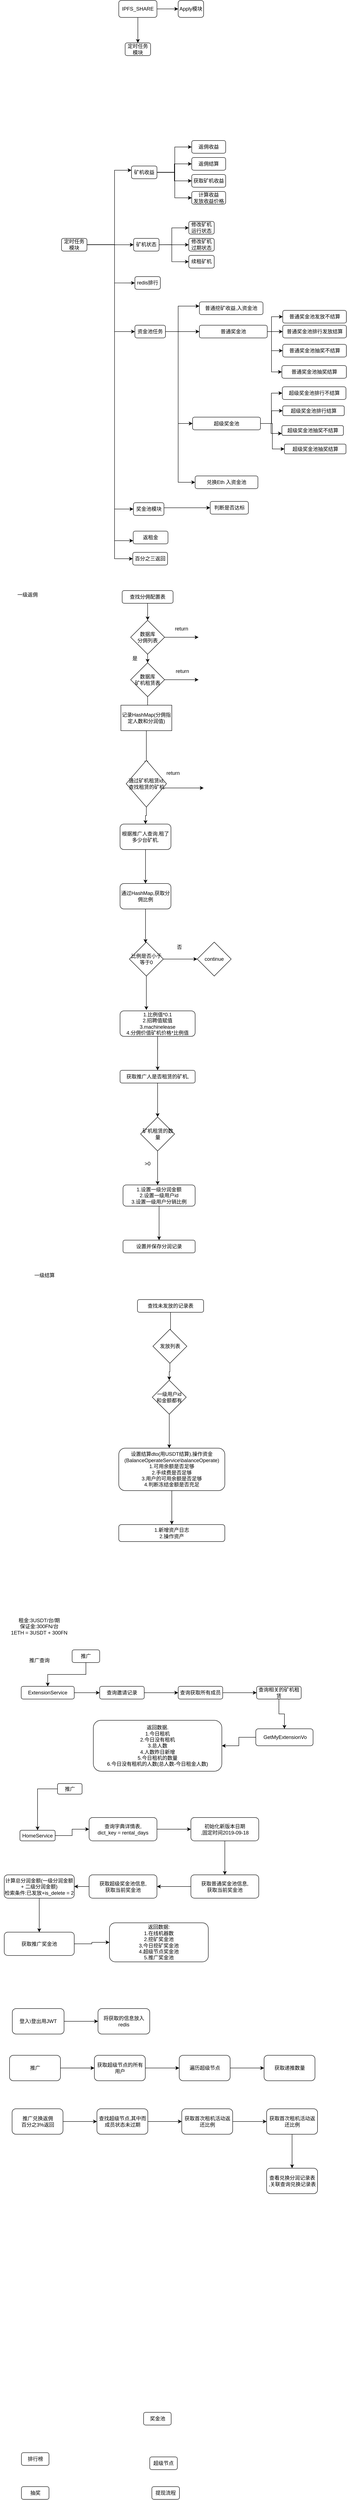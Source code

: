 <mxfile version="11.3.1" type="github" pages="2"><diagram id="Ia7PRUY_UN4xhvElWuZn" name="Page-1"><mxGraphModel dx="1408" dy="748" grid="1" gridSize="10" guides="1" tooltips="1" connect="1" arrows="1" fold="1" page="1" pageScale="1" pageWidth="827" pageHeight="1169" math="0" shadow="0"><root><mxCell id="0"/><mxCell id="1" parent="0"/><mxCell id="EriG2fqCwBnJvEOyAxFP-3" value="" style="edgeStyle=orthogonalEdgeStyle;rounded=0;orthogonalLoop=1;jettySize=auto;html=1;" parent="1" source="EriG2fqCwBnJvEOyAxFP-1" target="EriG2fqCwBnJvEOyAxFP-2" edge="1"><mxGeometry relative="1" as="geometry"/></mxCell><mxCell id="EriG2fqCwBnJvEOyAxFP-5" value="" style="edgeStyle=orthogonalEdgeStyle;rounded=0;orthogonalLoop=1;jettySize=auto;html=1;" parent="1" source="EriG2fqCwBnJvEOyAxFP-1" target="EriG2fqCwBnJvEOyAxFP-4" edge="1"><mxGeometry relative="1" as="geometry"/></mxCell><mxCell id="EriG2fqCwBnJvEOyAxFP-1" value="IPFS_SHARE" style="rounded=1;whiteSpace=wrap;html=1;" parent="1" vertex="1"><mxGeometry x="290" y="120" width="90" height="40" as="geometry"/></mxCell><mxCell id="EriG2fqCwBnJvEOyAxFP-2" value="Apply模块" style="rounded=1;whiteSpace=wrap;html=1;" parent="1" vertex="1"><mxGeometry x="430" y="120" width="60" height="40" as="geometry"/></mxCell><mxCell id="EriG2fqCwBnJvEOyAxFP-4" value="定时任务模块" style="rounded=1;whiteSpace=wrap;html=1;" parent="1" vertex="1"><mxGeometry x="305" y="220" width="60" height="30" as="geometry"/></mxCell><mxCell id="EriG2fqCwBnJvEOyAxFP-32" value="" style="edgeStyle=orthogonalEdgeStyle;rounded=0;orthogonalLoop=1;jettySize=auto;html=1;" parent="1" source="EriG2fqCwBnJvEOyAxFP-35" target="EriG2fqCwBnJvEOyAxFP-44" edge="1"><mxGeometry relative="1" as="geometry"><Array as="points"><mxPoint x="280" y="695"/><mxPoint x="280" y="520"/></Array></mxGeometry></mxCell><mxCell id="EriG2fqCwBnJvEOyAxFP-33" value="" style="edgeStyle=orthogonalEdgeStyle;rounded=0;orthogonalLoop=1;jettySize=auto;html=1;" parent="1" source="EriG2fqCwBnJvEOyAxFP-35" target="EriG2fqCwBnJvEOyAxFP-38" edge="1"><mxGeometry relative="1" as="geometry"/></mxCell><mxCell id="EriG2fqCwBnJvEOyAxFP-34" value="" style="edgeStyle=orthogonalEdgeStyle;rounded=0;orthogonalLoop=1;jettySize=auto;html=1;entryX=0;entryY=0.5;entryDx=0;entryDy=0;" parent="1" source="EriG2fqCwBnJvEOyAxFP-35" target="EriG2fqCwBnJvEOyAxFP-48" edge="1"><mxGeometry relative="1" as="geometry"><mxPoint x="235.034" y="790.448" as="targetPoint"/><Array as="points"><mxPoint x="280" y="696"/><mxPoint x="280" y="785"/></Array></mxGeometry></mxCell><mxCell id="EriG2fqCwBnJvEOyAxFP-57" value="" style="edgeStyle=orthogonalEdgeStyle;rounded=0;orthogonalLoop=1;jettySize=auto;html=1;" parent="1" source="EriG2fqCwBnJvEOyAxFP-35" target="EriG2fqCwBnJvEOyAxFP-56" edge="1"><mxGeometry relative="1" as="geometry"><Array as="points"><mxPoint x="280" y="696"/><mxPoint x="280" y="900"/></Array></mxGeometry></mxCell><mxCell id="EriG2fqCwBnJvEOyAxFP-81" value="" style="edgeStyle=orthogonalEdgeStyle;rounded=0;orthogonalLoop=1;jettySize=auto;html=1;" parent="1" source="EriG2fqCwBnJvEOyAxFP-35" target="EriG2fqCwBnJvEOyAxFP-80" edge="1"><mxGeometry relative="1" as="geometry"><Array as="points"><mxPoint x="280" y="695"/><mxPoint x="280" y="1318"/></Array></mxGeometry></mxCell><mxCell id="EriG2fqCwBnJvEOyAxFP-133" value="" style="edgeStyle=orthogonalEdgeStyle;rounded=0;orthogonalLoop=1;jettySize=auto;html=1;entryX=0;entryY=0.75;entryDx=0;entryDy=0;" parent="1" source="EriG2fqCwBnJvEOyAxFP-35" target="EriG2fqCwBnJvEOyAxFP-130" edge="1"><mxGeometry relative="1" as="geometry"><mxPoint x="185" y="790.448" as="targetPoint"/><Array as="points"><mxPoint x="280" y="695"/><mxPoint x="280" y="1392"/></Array></mxGeometry></mxCell><mxCell id="EriG2fqCwBnJvEOyAxFP-135" value="" style="edgeStyle=orthogonalEdgeStyle;rounded=0;orthogonalLoop=1;jettySize=auto;html=1;entryX=0;entryY=0.5;entryDx=0;entryDy=0;" parent="1" source="EriG2fqCwBnJvEOyAxFP-35" target="EriG2fqCwBnJvEOyAxFP-131" edge="1"><mxGeometry relative="1" as="geometry"><mxPoint x="185" y="790.448" as="targetPoint"/><Array as="points"><mxPoint x="280" y="695"/><mxPoint x="280" y="1435"/></Array></mxGeometry></mxCell><mxCell id="EriG2fqCwBnJvEOyAxFP-35" value="定时任务模块" style="rounded=1;whiteSpace=wrap;html=1;" parent="1" vertex="1"><mxGeometry x="155" y="680.448" width="60" height="30" as="geometry"/></mxCell><mxCell id="EriG2fqCwBnJvEOyAxFP-83" value="" style="edgeStyle=orthogonalEdgeStyle;rounded=0;orthogonalLoop=1;jettySize=auto;html=1;" parent="1" source="EriG2fqCwBnJvEOyAxFP-80" target="EriG2fqCwBnJvEOyAxFP-82" edge="1"><mxGeometry relative="1" as="geometry"><Array as="points"><mxPoint x="466.5" y="1315"/><mxPoint x="466.5" y="1315"/></Array></mxGeometry></mxCell><mxCell id="EriG2fqCwBnJvEOyAxFP-80" value="奖金池模块" style="rounded=1;whiteSpace=wrap;html=1;" parent="1" vertex="1"><mxGeometry x="324.5" y="1303" width="72" height="30" as="geometry"/></mxCell><mxCell id="EriG2fqCwBnJvEOyAxFP-82" value="判断是否达标" style="rounded=1;whiteSpace=wrap;html=1;" parent="1" vertex="1"><mxGeometry x="505.5" y="1300" width="90" height="30" as="geometry"/></mxCell><mxCell id="EriG2fqCwBnJvEOyAxFP-61" value="" style="edgeStyle=orthogonalEdgeStyle;rounded=0;orthogonalLoop=1;jettySize=auto;html=1;" parent="1" source="EriG2fqCwBnJvEOyAxFP-56" target="EriG2fqCwBnJvEOyAxFP-60" edge="1"><mxGeometry relative="1" as="geometry"><Array as="points"><mxPoint x="430" y="900"/><mxPoint x="430" y="840"/></Array></mxGeometry></mxCell><mxCell id="EriG2fqCwBnJvEOyAxFP-75" value="" style="edgeStyle=orthogonalEdgeStyle;rounded=0;orthogonalLoop=1;jettySize=auto;html=1;" parent="1" source="EriG2fqCwBnJvEOyAxFP-92" target="EriG2fqCwBnJvEOyAxFP-74" edge="1"><mxGeometry relative="1" as="geometry"><Array as="points"><mxPoint x="650" y="900"/><mxPoint x="650" y="995"/></Array></mxGeometry></mxCell><mxCell id="EriG2fqCwBnJvEOyAxFP-77" value="" style="edgeStyle=orthogonalEdgeStyle;rounded=0;orthogonalLoop=1;jettySize=auto;html=1;" parent="1" source="EriG2fqCwBnJvEOyAxFP-56" target="EriG2fqCwBnJvEOyAxFP-76" edge="1"><mxGeometry relative="1" as="geometry"><Array as="points"><mxPoint x="430" y="900"/><mxPoint x="430" y="1255"/></Array></mxGeometry></mxCell><mxCell id="EriG2fqCwBnJvEOyAxFP-93" value="" style="edgeStyle=orthogonalEdgeStyle;rounded=0;orthogonalLoop=1;jettySize=auto;html=1;" parent="1" source="EriG2fqCwBnJvEOyAxFP-56" target="EriG2fqCwBnJvEOyAxFP-92" edge="1"><mxGeometry relative="1" as="geometry"/></mxCell><mxCell id="EriG2fqCwBnJvEOyAxFP-101" value="" style="edgeStyle=orthogonalEdgeStyle;rounded=0;orthogonalLoop=1;jettySize=auto;html=1;entryX=0;entryY=0.5;entryDx=0;entryDy=0;" parent="1" source="EriG2fqCwBnJvEOyAxFP-56" target="EriG2fqCwBnJvEOyAxFP-98" edge="1"><mxGeometry relative="1" as="geometry"><mxPoint x="364" y="995" as="targetPoint"/><Array as="points"><mxPoint x="430" y="900"/><mxPoint x="430" y="1116"/></Array></mxGeometry></mxCell><mxCell id="EriG2fqCwBnJvEOyAxFP-56" value="资金池任务" style="rounded=1;whiteSpace=wrap;html=1;" parent="1" vertex="1"><mxGeometry x="328" y="885" width="72" height="30" as="geometry"/></mxCell><mxCell id="EriG2fqCwBnJvEOyAxFP-94" value="" style="edgeStyle=orthogonalEdgeStyle;rounded=0;orthogonalLoop=1;jettySize=auto;html=1;" parent="1" source="EriG2fqCwBnJvEOyAxFP-92" target="EriG2fqCwBnJvEOyAxFP-62" edge="1"><mxGeometry relative="1" as="geometry"><Array as="points"><mxPoint x="650" y="900"/><mxPoint x="650" y="865"/></Array></mxGeometry></mxCell><mxCell id="EriG2fqCwBnJvEOyAxFP-99" value="&lt;br&gt;&lt;br&gt;&lt;br&gt;&lt;br&gt;" style="edgeStyle=orthogonalEdgeStyle;rounded=0;orthogonalLoop=1;jettySize=auto;html=1;entryX=0;entryY=0.5;entryDx=0;entryDy=0;" parent="1" source="EriG2fqCwBnJvEOyAxFP-92" target="EriG2fqCwBnJvEOyAxFP-70" edge="1"><mxGeometry relative="1" as="geometry"><Array as="points"><mxPoint x="650" y="900"/><mxPoint x="650" y="945"/></Array></mxGeometry></mxCell><mxCell id="EriG2fqCwBnJvEOyAxFP-92" value="普通奖金池" style="rounded=1;whiteSpace=wrap;html=1;" parent="1" vertex="1"><mxGeometry x="480" y="885" width="160" height="30" as="geometry"/></mxCell><mxCell id="EriG2fqCwBnJvEOyAxFP-123" value="" style="edgeStyle=orthogonalEdgeStyle;rounded=0;orthogonalLoop=1;jettySize=auto;html=1;" parent="1" source="EriG2fqCwBnJvEOyAxFP-98" target="EriG2fqCwBnJvEOyAxFP-108" edge="1"><mxGeometry relative="1" as="geometry"><Array as="points"><mxPoint x="649" y="1116"/><mxPoint x="649" y="1140"/></Array></mxGeometry></mxCell><mxCell id="EriG2fqCwBnJvEOyAxFP-125" value="" style="edgeStyle=orthogonalEdgeStyle;rounded=0;orthogonalLoop=1;jettySize=auto;html=1;entryX=0;entryY=0.5;entryDx=0;entryDy=0;" parent="1" source="EriG2fqCwBnJvEOyAxFP-98" target="EriG2fqCwBnJvEOyAxFP-86" edge="1"><mxGeometry relative="1" as="geometry"><mxPoint x="544" y="1021.5" as="targetPoint"/></mxGeometry></mxCell><mxCell id="EriG2fqCwBnJvEOyAxFP-127" value="" style="edgeStyle=orthogonalEdgeStyle;rounded=0;orthogonalLoop=1;jettySize=auto;html=1;entryX=0;entryY=0.5;entryDx=0;entryDy=0;" parent="1" source="EriG2fqCwBnJvEOyAxFP-98" target="EriG2fqCwBnJvEOyAxFP-89" edge="1"><mxGeometry relative="1" as="geometry"><mxPoint x="544" y="1021.5" as="targetPoint"/></mxGeometry></mxCell><mxCell id="EriG2fqCwBnJvEOyAxFP-129" value="" style="edgeStyle=orthogonalEdgeStyle;rounded=0;orthogonalLoop=1;jettySize=auto;html=1;entryX=0;entryY=0.5;entryDx=0;entryDy=0;" parent="1" source="EriG2fqCwBnJvEOyAxFP-98" target="EriG2fqCwBnJvEOyAxFP-109" edge="1"><mxGeometry relative="1" as="geometry"><mxPoint x="544" y="1021.5" as="targetPoint"/><Array as="points"><mxPoint x="652" y="1116"/><mxPoint x="652" y="1176"/></Array></mxGeometry></mxCell><mxCell id="EriG2fqCwBnJvEOyAxFP-98" value="超级奖金池" style="rounded=1;whiteSpace=wrap;html=1;" parent="1" vertex="1"><mxGeometry x="464" y="1101.5" width="160" height="30" as="geometry"/></mxCell><mxCell id="EriG2fqCwBnJvEOyAxFP-89" value="超级奖金池排行结算" style="rounded=1;whiteSpace=wrap;html=1;" parent="1" vertex="1"><mxGeometry x="676.5" y="1075" width="145" height="23" as="geometry"/></mxCell><mxCell id="EriG2fqCwBnJvEOyAxFP-86" value="超级奖金池排行不结算" style="rounded=1;whiteSpace=wrap;html=1;" parent="1" vertex="1"><mxGeometry x="675.5" y="1030" width="150" height="30" as="geometry"/></mxCell><mxCell id="EriG2fqCwBnJvEOyAxFP-76" value="兑换Eth 入资金池" style="rounded=1;whiteSpace=wrap;html=1;" parent="1" vertex="1"><mxGeometry x="470" y="1240" width="148" height="30" as="geometry"/></mxCell><mxCell id="EriG2fqCwBnJvEOyAxFP-74" value="普通奖金池抽奖结算" style="rounded=1;whiteSpace=wrap;html=1;" parent="1" vertex="1"><mxGeometry x="674.5" y="980" width="152" height="30" as="geometry"/></mxCell><mxCell id="EriG2fqCwBnJvEOyAxFP-70" value="普通奖金池抽奖不结算" style="rounded=1;whiteSpace=wrap;html=1;" parent="1" vertex="1"><mxGeometry x="676.5" y="930" width="150" height="30" as="geometry"/></mxCell><mxCell id="EriG2fqCwBnJvEOyAxFP-66" value="普通奖金池排行发放结算" style="rounded=1;whiteSpace=wrap;html=1;" parent="1" vertex="1"><mxGeometry x="676.5" y="885" width="150" height="30" as="geometry"/></mxCell><mxCell id="EriG2fqCwBnJvEOyAxFP-62" value="普通奖金池发放不结算" style="rounded=1;whiteSpace=wrap;html=1;" parent="1" vertex="1"><mxGeometry x="676.5" y="850" width="150" height="30" as="geometry"/></mxCell><mxCell id="EriG2fqCwBnJvEOyAxFP-60" value="普通挖矿收益,入资金池" style="rounded=1;whiteSpace=wrap;html=1;" parent="1" vertex="1"><mxGeometry x="480" y="830" width="150" height="30" as="geometry"/></mxCell><mxCell id="EriG2fqCwBnJvEOyAxFP-36" value="" style="edgeStyle=orthogonalEdgeStyle;rounded=0;orthogonalLoop=1;jettySize=auto;html=1;" parent="1" source="EriG2fqCwBnJvEOyAxFP-38" target="EriG2fqCwBnJvEOyAxFP-41" edge="1"><mxGeometry relative="1" as="geometry"><Array as="points"><mxPoint x="415" y="695.69"/><mxPoint x="415" y="655.69"/></Array></mxGeometry></mxCell><mxCell id="EriG2fqCwBnJvEOyAxFP-37" value="" style="edgeStyle=orthogonalEdgeStyle;rounded=0;orthogonalLoop=1;jettySize=auto;html=1;" parent="1" source="EriG2fqCwBnJvEOyAxFP-38" target="EriG2fqCwBnJvEOyAxFP-40" edge="1"><mxGeometry relative="1" as="geometry"/></mxCell><mxCell id="EriG2fqCwBnJvEOyAxFP-38" value="矿机状态" style="rounded=1;whiteSpace=wrap;html=1;" parent="1" vertex="1"><mxGeometry x="325" y="680.448" width="60" height="30" as="geometry"/></mxCell><mxCell id="EriG2fqCwBnJvEOyAxFP-39" value="续租矿机" style="rounded=1;whiteSpace=wrap;html=1;" parent="1" vertex="1"><mxGeometry x="455" y="720.448" width="60" height="30" as="geometry"/></mxCell><mxCell id="EriG2fqCwBnJvEOyAxFP-40" value="修改矿机过期状态" style="rounded=1;whiteSpace=wrap;html=1;" parent="1" vertex="1"><mxGeometry x="455" y="680.448" width="60" height="30" as="geometry"/></mxCell><mxCell id="EriG2fqCwBnJvEOyAxFP-41" value="修改矿机运行状态" style="rounded=1;whiteSpace=wrap;html=1;" parent="1" vertex="1"><mxGeometry x="455" y="640.448" width="60" height="30" as="geometry"/></mxCell><mxCell id="EriG2fqCwBnJvEOyAxFP-42" value="" style="edgeStyle=orthogonalEdgeStyle;rounded=0;orthogonalLoop=1;jettySize=auto;html=1;" parent="1" edge="1"><mxGeometry relative="1" as="geometry"><mxPoint x="380" y="525.19" as="sourcePoint"/><mxPoint x="462" y="465.19" as="targetPoint"/><Array as="points"><mxPoint x="422" y="525.5"/><mxPoint x="422" y="465.5"/></Array></mxGeometry></mxCell><mxCell id="EriG2fqCwBnJvEOyAxFP-43" value="" style="edgeStyle=orthogonalEdgeStyle;rounded=0;orthogonalLoop=1;jettySize=auto;html=1;" parent="1" source="EriG2fqCwBnJvEOyAxFP-44" target="EriG2fqCwBnJvEOyAxFP-45" edge="1"><mxGeometry relative="1" as="geometry"><Array as="points"><mxPoint x="421" y="525"/><mxPoint x="421" y="505"/></Array></mxGeometry></mxCell><mxCell id="EriG2fqCwBnJvEOyAxFP-51" value="" style="edgeStyle=orthogonalEdgeStyle;rounded=0;orthogonalLoop=1;jettySize=auto;html=1;" parent="1" source="EriG2fqCwBnJvEOyAxFP-44" target="EriG2fqCwBnJvEOyAxFP-50" edge="1"><mxGeometry relative="1" as="geometry"/></mxCell><mxCell id="EriG2fqCwBnJvEOyAxFP-54" value="" style="edgeStyle=orthogonalEdgeStyle;rounded=0;orthogonalLoop=1;jettySize=auto;html=1;" parent="1" source="EriG2fqCwBnJvEOyAxFP-44" target="EriG2fqCwBnJvEOyAxFP-53" edge="1"><mxGeometry relative="1" as="geometry"><Array as="points"><mxPoint x="422" y="525"/><mxPoint x="422" y="585"/></Array></mxGeometry></mxCell><mxCell id="EriG2fqCwBnJvEOyAxFP-44" value="矿机收益" style="rounded=1;whiteSpace=wrap;html=1;" parent="1" vertex="1"><mxGeometry x="320" y="509.948" width="60" height="30" as="geometry"/></mxCell><mxCell id="EriG2fqCwBnJvEOyAxFP-53" value="计算收益&lt;br&gt;发放收益价格" style="rounded=1;whiteSpace=wrap;html=1;" parent="1" vertex="1"><mxGeometry x="462" y="570" width="80" height="30" as="geometry"/></mxCell><mxCell id="EriG2fqCwBnJvEOyAxFP-50" value="获取矿机收益" style="rounded=1;whiteSpace=wrap;html=1;" parent="1" vertex="1"><mxGeometry x="462" y="530" width="80" height="30" as="geometry"/></mxCell><mxCell id="EriG2fqCwBnJvEOyAxFP-45" value="返佣结算" style="rounded=1;whiteSpace=wrap;html=1;" parent="1" vertex="1"><mxGeometry x="462" y="490" width="80" height="30" as="geometry"/></mxCell><mxCell id="EriG2fqCwBnJvEOyAxFP-46" value="返佣收益" style="rounded=1;whiteSpace=wrap;html=1;" parent="1" vertex="1"><mxGeometry x="462" y="450" width="80" height="30" as="geometry"/></mxCell><mxCell id="EriG2fqCwBnJvEOyAxFP-47" value="" style="edgeStyle=orthogonalEdgeStyle;rounded=0;orthogonalLoop=1;jettySize=auto;html=1;exitX=1;exitY=0.5;exitDx=0;exitDy=0;entryX=0;entryY=0.5;entryDx=0;entryDy=0;" parent="1" source="EriG2fqCwBnJvEOyAxFP-38" target="EriG2fqCwBnJvEOyAxFP-39" edge="1"><mxGeometry relative="1" as="geometry"><mxPoint x="395" y="705.379" as="sourcePoint"/><mxPoint x="415" y="760.69" as="targetPoint"/><Array as="points"><mxPoint x="415" y="695.69"/><mxPoint x="415" y="735.69"/></Array></mxGeometry></mxCell><mxCell id="EriG2fqCwBnJvEOyAxFP-48" value="redis排行" style="rounded=1;whiteSpace=wrap;html=1;" parent="1" vertex="1"><mxGeometry x="328" y="770.448" width="60" height="30" as="geometry"/></mxCell><mxCell id="EriG2fqCwBnJvEOyAxFP-96" value="" style="endArrow=classic;html=1;exitX=1;exitY=0.5;exitDx=0;exitDy=0;" parent="1" source="EriG2fqCwBnJvEOyAxFP-92" target="EriG2fqCwBnJvEOyAxFP-66" edge="1"><mxGeometry width="50" height="50" relative="1" as="geometry"><mxPoint x="670" y="990" as="sourcePoint"/><mxPoint x="720" y="940" as="targetPoint"/></mxGeometry></mxCell><mxCell id="EriG2fqCwBnJvEOyAxFP-108" value="超级奖金池抽奖不结算" style="rounded=1;whiteSpace=wrap;html=1;" parent="1" vertex="1"><mxGeometry x="674.5" y="1121.5" width="145" height="23" as="geometry"/></mxCell><mxCell id="EriG2fqCwBnJvEOyAxFP-109" value="超级奖金池抽奖结算" style="rounded=1;whiteSpace=wrap;html=1;" parent="1" vertex="1"><mxGeometry x="680.5" y="1165" width="145" height="23" as="geometry"/></mxCell><mxCell id="EriG2fqCwBnJvEOyAxFP-130" value="返租金" style="rounded=1;whiteSpace=wrap;html=1;" parent="1" vertex="1"><mxGeometry x="324" y="1370" width="82" height="30" as="geometry"/></mxCell><mxCell id="EriG2fqCwBnJvEOyAxFP-131" value="百分之三返回" style="rounded=1;whiteSpace=wrap;html=1;" parent="1" vertex="1"><mxGeometry x="323" y="1420" width="82" height="30" as="geometry"/></mxCell><mxCell id="EriG2fqCwBnJvEOyAxFP-136" value="一级返佣" style="text;html=1;strokeColor=none;fillColor=none;align=center;verticalAlign=middle;whiteSpace=wrap;rounded=0;" parent="1" vertex="1"><mxGeometry x="40" y="1510" width="70" height="20" as="geometry"/></mxCell><mxCell id="EriG2fqCwBnJvEOyAxFP-141" value="" style="edgeStyle=orthogonalEdgeStyle;rounded=0;orthogonalLoop=1;jettySize=auto;html=1;" parent="1" source="EriG2fqCwBnJvEOyAxFP-137" target="EriG2fqCwBnJvEOyAxFP-140" edge="1"><mxGeometry relative="1" as="geometry"/></mxCell><mxCell id="EriG2fqCwBnJvEOyAxFP-137" value="查找分佣配置表&lt;br&gt;" style="rounded=1;whiteSpace=wrap;html=1;" parent="1" vertex="1"><mxGeometry x="298" y="1510" width="120" height="30" as="geometry"/></mxCell><mxCell id="EriG2fqCwBnJvEOyAxFP-145" value="" style="edgeStyle=orthogonalEdgeStyle;rounded=0;orthogonalLoop=1;jettySize=auto;html=1;" parent="1" source="EriG2fqCwBnJvEOyAxFP-140" edge="1"><mxGeometry relative="1" as="geometry"><mxPoint x="478" y="1620" as="targetPoint"/></mxGeometry></mxCell><mxCell id="EriG2fqCwBnJvEOyAxFP-152" value="" style="edgeStyle=orthogonalEdgeStyle;rounded=0;orthogonalLoop=1;jettySize=auto;html=1;" parent="1" source="EriG2fqCwBnJvEOyAxFP-140" target="EriG2fqCwBnJvEOyAxFP-151" edge="1"><mxGeometry relative="1" as="geometry"/></mxCell><mxCell id="EriG2fqCwBnJvEOyAxFP-140" value="&lt;span style=&quot;white-space: normal&quot;&gt;数据库&lt;br&gt;分佣列表&lt;/span&gt;" style="rhombus;whiteSpace=wrap;html=1;" parent="1" vertex="1"><mxGeometry x="318" y="1580" width="80" height="80" as="geometry"/></mxCell><mxCell id="EriG2fqCwBnJvEOyAxFP-155" value="" style="edgeStyle=orthogonalEdgeStyle;rounded=0;orthogonalLoop=1;jettySize=auto;html=1;" parent="1" source="EriG2fqCwBnJvEOyAxFP-151" edge="1"><mxGeometry relative="1" as="geometry"><mxPoint x="478" y="1720" as="targetPoint"/></mxGeometry></mxCell><mxCell id="EriG2fqCwBnJvEOyAxFP-159" value="" style="edgeStyle=orthogonalEdgeStyle;rounded=0;orthogonalLoop=1;jettySize=auto;html=1;entryX=0.558;entryY=-0.017;entryDx=0;entryDy=0;entryPerimeter=0;" parent="1" source="EriG2fqCwBnJvEOyAxFP-151" target="EriG2fqCwBnJvEOyAxFP-161" edge="1"><mxGeometry relative="1" as="geometry"><mxPoint x="358" y="1840" as="targetPoint"/></mxGeometry></mxCell><mxCell id="EriG2fqCwBnJvEOyAxFP-151" value="&lt;span style=&quot;white-space: normal&quot;&gt;数据库&lt;br&gt;矿机租赁表&lt;br&gt;&lt;/span&gt;" style="rhombus;whiteSpace=wrap;html=1;" parent="1" vertex="1"><mxGeometry x="318" y="1680" width="80" height="80" as="geometry"/></mxCell><mxCell id="EriG2fqCwBnJvEOyAxFP-149" value="return" style="text;html=1;strokeColor=none;fillColor=none;align=center;verticalAlign=middle;whiteSpace=wrap;rounded=0;" parent="1" vertex="1"><mxGeometry x="418" y="1590" width="40" height="20" as="geometry"/></mxCell><mxCell id="EriG2fqCwBnJvEOyAxFP-153" value="是" style="text;html=1;strokeColor=none;fillColor=none;align=center;verticalAlign=middle;whiteSpace=wrap;rounded=0;" parent="1" vertex="1"><mxGeometry x="308" y="1660" width="40" height="20" as="geometry"/></mxCell><mxCell id="EriG2fqCwBnJvEOyAxFP-157" value="return" style="text;html=1;strokeColor=none;fillColor=none;align=center;verticalAlign=middle;whiteSpace=wrap;rounded=0;" parent="1" vertex="1"><mxGeometry x="420" y="1690" width="40" height="20" as="geometry"/></mxCell><mxCell id="EriG2fqCwBnJvEOyAxFP-163" value="" style="edgeStyle=orthogonalEdgeStyle;rounded=0;orthogonalLoop=1;jettySize=auto;html=1;" parent="1" source="EriG2fqCwBnJvEOyAxFP-161" edge="1"><mxGeometry relative="1" as="geometry"><mxPoint x="355" y="1920" as="targetPoint"/></mxGeometry></mxCell><mxCell id="EriG2fqCwBnJvEOyAxFP-161" value="记录HashMap(分佣指定人数和分润值)" style="rounded=0;whiteSpace=wrap;html=1;" parent="1" vertex="1"><mxGeometry x="295" y="1780" width="120" height="60" as="geometry"/></mxCell><mxCell id="EriG2fqCwBnJvEOyAxFP-168" value="" style="edgeStyle=orthogonalEdgeStyle;rounded=0;orthogonalLoop=1;jettySize=auto;html=1;" parent="1" source="EriG2fqCwBnJvEOyAxFP-164" edge="1"><mxGeometry relative="1" as="geometry"><mxPoint x="490" y="1975" as="targetPoint"/><Array as="points"><mxPoint x="470" y="1975"/><mxPoint x="470" y="1975"/></Array></mxGeometry></mxCell><mxCell id="EriG2fqCwBnJvEOyAxFP-171" value="" style="edgeStyle=orthogonalEdgeStyle;rounded=0;orthogonalLoop=1;jettySize=auto;html=1;" parent="1" source="EriG2fqCwBnJvEOyAxFP-164" target="EriG2fqCwBnJvEOyAxFP-170" edge="1"><mxGeometry relative="1" as="geometry"/></mxCell><mxCell id="EriG2fqCwBnJvEOyAxFP-164" value="通过矿机租赁id,查找租赁的矿机" style="rhombus;whiteSpace=wrap;html=1;" parent="1" vertex="1"><mxGeometry x="307.5" y="1910" width="95" height="110" as="geometry"/></mxCell><mxCell id="EriG2fqCwBnJvEOyAxFP-169" value="return" style="text;html=1;strokeColor=none;fillColor=none;align=center;verticalAlign=middle;whiteSpace=wrap;rounded=0;" parent="1" vertex="1"><mxGeometry x="398" y="1930" width="40" height="20" as="geometry"/></mxCell><mxCell id="EriG2fqCwBnJvEOyAxFP-173" value="" style="edgeStyle=orthogonalEdgeStyle;rounded=0;orthogonalLoop=1;jettySize=auto;html=1;" parent="1" source="EriG2fqCwBnJvEOyAxFP-170" target="EriG2fqCwBnJvEOyAxFP-172" edge="1"><mxGeometry relative="1" as="geometry"/></mxCell><mxCell id="EriG2fqCwBnJvEOyAxFP-170" value="根据推广人查询,租了多少台矿机." style="rounded=1;whiteSpace=wrap;html=1;" parent="1" vertex="1"><mxGeometry x="293" y="2060" width="120" height="60" as="geometry"/></mxCell><mxCell id="EriG2fqCwBnJvEOyAxFP-175" value="" style="edgeStyle=orthogonalEdgeStyle;rounded=0;orthogonalLoop=1;jettySize=auto;html=1;" parent="1" source="EriG2fqCwBnJvEOyAxFP-172" edge="1"><mxGeometry relative="1" as="geometry"><mxPoint x="353" y="2340" as="targetPoint"/></mxGeometry></mxCell><mxCell id="EriG2fqCwBnJvEOyAxFP-172" value="通过HashMap,获取分佣比例" style="rounded=1;whiteSpace=wrap;html=1;" parent="1" vertex="1"><mxGeometry x="293" y="2200" width="120" height="60" as="geometry"/></mxCell><mxCell id="EriG2fqCwBnJvEOyAxFP-178" value="" style="edgeStyle=orthogonalEdgeStyle;rounded=0;orthogonalLoop=1;jettySize=auto;html=1;" parent="1" source="EriG2fqCwBnJvEOyAxFP-176" edge="1"><mxGeometry relative="1" as="geometry"><mxPoint x="355" y="2498" as="targetPoint"/></mxGeometry></mxCell><mxCell id="EriG2fqCwBnJvEOyAxFP-180" value="" style="edgeStyle=orthogonalEdgeStyle;rounded=0;orthogonalLoop=1;jettySize=auto;html=1;" parent="1" source="EriG2fqCwBnJvEOyAxFP-176" target="EriG2fqCwBnJvEOyAxFP-179" edge="1"><mxGeometry relative="1" as="geometry"/></mxCell><mxCell id="EriG2fqCwBnJvEOyAxFP-176" value="比例是否小于等于0" style="rhombus;whiteSpace=wrap;html=1;" parent="1" vertex="1"><mxGeometry x="315" y="2338" width="80" height="80" as="geometry"/></mxCell><mxCell id="EriG2fqCwBnJvEOyAxFP-179" value="continue" style="rhombus;whiteSpace=wrap;html=1;" parent="1" vertex="1"><mxGeometry x="475" y="2338" width="80" height="80" as="geometry"/></mxCell><mxCell id="EriG2fqCwBnJvEOyAxFP-181" value="否" style="text;html=1;strokeColor=none;fillColor=none;align=center;verticalAlign=middle;whiteSpace=wrap;rounded=0;" parent="1" vertex="1"><mxGeometry x="413" y="2340" width="40" height="20" as="geometry"/></mxCell><mxCell id="EriG2fqCwBnJvEOyAxFP-186" value="" style="edgeStyle=orthogonalEdgeStyle;rounded=0;orthogonalLoop=1;jettySize=auto;html=1;" parent="1" source="EriG2fqCwBnJvEOyAxFP-184" target="EriG2fqCwBnJvEOyAxFP-185" edge="1"><mxGeometry relative="1" as="geometry"/></mxCell><mxCell id="EriG2fqCwBnJvEOyAxFP-184" value="1.比例值*0.1&lt;br&gt;2.招聘值赋值&lt;br&gt;3.machinelease&lt;br&gt;4.分佣价值矿机价格*比例值" style="rounded=1;whiteSpace=wrap;html=1;" parent="1" vertex="1"><mxGeometry x="293" y="2500" width="177" height="60" as="geometry"/></mxCell><mxCell id="EriG2fqCwBnJvEOyAxFP-188" value="" style="edgeStyle=orthogonalEdgeStyle;rounded=0;orthogonalLoop=1;jettySize=auto;html=1;" parent="1" source="EriG2fqCwBnJvEOyAxFP-185" edge="1"><mxGeometry relative="1" as="geometry"><mxPoint x="381.5" y="2750" as="targetPoint"/></mxGeometry></mxCell><mxCell id="EriG2fqCwBnJvEOyAxFP-185" value="获取推广人是否租赁的矿机," style="rounded=1;whiteSpace=wrap;html=1;" parent="1" vertex="1"><mxGeometry x="293" y="2640" width="177" height="30" as="geometry"/></mxCell><mxCell id="EriG2fqCwBnJvEOyAxFP-199" value="" style="edgeStyle=orthogonalEdgeStyle;rounded=0;orthogonalLoop=1;jettySize=auto;html=1;" parent="1" source="EriG2fqCwBnJvEOyAxFP-191" edge="1"><mxGeometry relative="1" as="geometry"><mxPoint x="381.5" y="2910" as="targetPoint"/></mxGeometry></mxCell><mxCell id="EriG2fqCwBnJvEOyAxFP-191" value="矿机租赁的数量" style="rhombus;whiteSpace=wrap;html=1;" parent="1" vertex="1"><mxGeometry x="341.5" y="2750" width="80" height="80" as="geometry"/></mxCell><mxCell id="EriG2fqCwBnJvEOyAxFP-203" value="" style="edgeStyle=orthogonalEdgeStyle;rounded=0;orthogonalLoop=1;jettySize=auto;html=1;" parent="1" source="EriG2fqCwBnJvEOyAxFP-200" target="EriG2fqCwBnJvEOyAxFP-202" edge="1"><mxGeometry relative="1" as="geometry"/></mxCell><mxCell id="EriG2fqCwBnJvEOyAxFP-200" value="1.设置一级分润金额&lt;br&gt;2.设置一级用户id&lt;br&gt;3.设置一级用户分销比例" style="rounded=1;whiteSpace=wrap;html=1;" parent="1" vertex="1"><mxGeometry x="300" y="2910" width="170" height="50" as="geometry"/></mxCell><mxCell id="EriG2fqCwBnJvEOyAxFP-202" value="设置并保存分润记录" style="rounded=1;whiteSpace=wrap;html=1;" parent="1" vertex="1"><mxGeometry x="300" y="3040" width="170" height="30" as="geometry"/></mxCell><mxCell id="EriG2fqCwBnJvEOyAxFP-201" value="&amp;gt;0" style="text;html=1;strokeColor=none;fillColor=none;align=center;verticalAlign=middle;whiteSpace=wrap;rounded=0;" parent="1" vertex="1"><mxGeometry x="338" y="2850" width="40" height="20" as="geometry"/></mxCell><mxCell id="EriG2fqCwBnJvEOyAxFP-204" value="一级结算" style="text;html=1;strokeColor=none;fillColor=none;align=center;verticalAlign=middle;whiteSpace=wrap;rounded=0;" parent="1" vertex="1"><mxGeometry x="80" y="3113" width="70" height="20" as="geometry"/></mxCell><mxCell id="EriG2fqCwBnJvEOyAxFP-208" value="" style="edgeStyle=orthogonalEdgeStyle;rounded=0;orthogonalLoop=1;jettySize=auto;html=1;" parent="1" source="EriG2fqCwBnJvEOyAxFP-205" edge="1"><mxGeometry relative="1" as="geometry"><mxPoint x="412" y="3290" as="targetPoint"/></mxGeometry></mxCell><mxCell id="EriG2fqCwBnJvEOyAxFP-205" value="查找未发放的记录表" style="rounded=1;whiteSpace=wrap;html=1;" parent="1" vertex="1"><mxGeometry x="334" y="3180" width="156" height="30" as="geometry"/></mxCell><mxCell id="EriG2fqCwBnJvEOyAxFP-213" value="" style="edgeStyle=orthogonalEdgeStyle;rounded=0;orthogonalLoop=1;jettySize=auto;html=1;" parent="1" source="EriG2fqCwBnJvEOyAxFP-209" target="EriG2fqCwBnJvEOyAxFP-212" edge="1"><mxGeometry relative="1" as="geometry"/></mxCell><mxCell id="EriG2fqCwBnJvEOyAxFP-209" value="发放列表" style="rhombus;whiteSpace=wrap;html=1;" parent="1" vertex="1"><mxGeometry x="370.5" y="3250" width="80" height="80" as="geometry"/></mxCell><mxCell id="EriG2fqCwBnJvEOyAxFP-215" value="" style="edgeStyle=orthogonalEdgeStyle;rounded=0;orthogonalLoop=1;jettySize=auto;html=1;" parent="1" source="EriG2fqCwBnJvEOyAxFP-212" edge="1"><mxGeometry relative="1" as="geometry"><mxPoint x="409" y="3530" as="targetPoint"/></mxGeometry></mxCell><mxCell id="EriG2fqCwBnJvEOyAxFP-212" value="一级用户id&lt;br&gt;和金额都有" style="rhombus;whiteSpace=wrap;html=1;" parent="1" vertex="1"><mxGeometry x="369" y="3370" width="80" height="80" as="geometry"/></mxCell><mxCell id="EriG2fqCwBnJvEOyAxFP-221" value="" style="edgeStyle=orthogonalEdgeStyle;rounded=0;orthogonalLoop=1;jettySize=auto;html=1;" parent="1" source="EriG2fqCwBnJvEOyAxFP-216" target="EriG2fqCwBnJvEOyAxFP-220" edge="1"><mxGeometry relative="1" as="geometry"/></mxCell><mxCell id="EriG2fqCwBnJvEOyAxFP-216" value="设置结算dto(用USDT结算),操作资金&lt;br&gt;(BalanceOperateService\balanceOperate)&lt;br&gt;1.可用余额是否足够&lt;br&gt;2.手续费是否足够&lt;br&gt;3.用户的可用余额是否足够&lt;br&gt;4.判断冻结金额是否充足&lt;br&gt;" style="rounded=1;whiteSpace=wrap;html=1;" parent="1" vertex="1"><mxGeometry x="290" y="3530" width="250" height="100" as="geometry"/></mxCell><mxCell id="EriG2fqCwBnJvEOyAxFP-220" value="1.新增资产日志&lt;br&gt;2.操作资产" style="rounded=1;whiteSpace=wrap;html=1;" parent="1" vertex="1"><mxGeometry x="290" y="3710" width="250" height="40" as="geometry"/></mxCell><mxCell id="gKDd9m7h9mp-s-72eLfu-32" value="" style="edgeStyle=orthogonalEdgeStyle;rounded=0;orthogonalLoop=1;jettySize=auto;html=1;" parent="1" source="gKDd9m7h9mp-s-72eLfu-1" target="gKDd9m7h9mp-s-72eLfu-31" edge="1"><mxGeometry relative="1" as="geometry"/></mxCell><mxCell id="gKDd9m7h9mp-s-72eLfu-1" value="推广" style="rounded=1;whiteSpace=wrap;html=1;" parent="1" vertex="1"><mxGeometry x="180" y="4005" width="65" height="30" as="geometry"/></mxCell><mxCell id="gKDd9m7h9mp-s-72eLfu-33" value="" style="edgeStyle=orthogonalEdgeStyle;rounded=0;orthogonalLoop=1;jettySize=auto;html=1;" parent="1" source="gKDd9m7h9mp-s-72eLfu-31" target="gKDd9m7h9mp-s-72eLfu-8" edge="1"><mxGeometry relative="1" as="geometry"/></mxCell><mxCell id="gKDd9m7h9mp-s-72eLfu-31" value="ExtensionService" style="rounded=1;whiteSpace=wrap;html=1;" parent="1" vertex="1"><mxGeometry x="60" y="4091" width="125" height="30" as="geometry"/></mxCell><mxCell id="gKDd9m7h9mp-s-72eLfu-11" value="" style="edgeStyle=orthogonalEdgeStyle;rounded=0;orthogonalLoop=1;jettySize=auto;html=1;" parent="1" source="gKDd9m7h9mp-s-72eLfu-8" target="gKDd9m7h9mp-s-72eLfu-10" edge="1"><mxGeometry relative="1" as="geometry"/></mxCell><mxCell id="gKDd9m7h9mp-s-72eLfu-8" value="查询邀请记录" style="rounded=1;whiteSpace=wrap;html=1;" parent="1" vertex="1"><mxGeometry x="245" y="4091" width="105" height="30" as="geometry"/></mxCell><mxCell id="gKDd9m7h9mp-s-72eLfu-13" value="" style="edgeStyle=orthogonalEdgeStyle;rounded=0;orthogonalLoop=1;jettySize=auto;html=1;" parent="1" source="gKDd9m7h9mp-s-72eLfu-10" target="gKDd9m7h9mp-s-72eLfu-12" edge="1"><mxGeometry relative="1" as="geometry"/></mxCell><mxCell id="gKDd9m7h9mp-s-72eLfu-10" value="查询获取所有成员" style="rounded=1;whiteSpace=wrap;html=1;" parent="1" vertex="1"><mxGeometry x="430" y="4091" width="105" height="30" as="geometry"/></mxCell><mxCell id="gKDd9m7h9mp-s-72eLfu-15" value="" style="edgeStyle=orthogonalEdgeStyle;rounded=0;orthogonalLoop=1;jettySize=auto;html=1;" parent="1" source="gKDd9m7h9mp-s-72eLfu-12" target="gKDd9m7h9mp-s-72eLfu-14" edge="1"><mxGeometry relative="1" as="geometry"/></mxCell><mxCell id="gKDd9m7h9mp-s-72eLfu-12" value="查询相关的矿机租赁" style="rounded=1;whiteSpace=wrap;html=1;" parent="1" vertex="1"><mxGeometry x="615" y="4091" width="105" height="30" as="geometry"/></mxCell><mxCell id="gKDd9m7h9mp-s-72eLfu-18" value="" style="edgeStyle=orthogonalEdgeStyle;rounded=0;orthogonalLoop=1;jettySize=auto;html=1;" parent="1" source="gKDd9m7h9mp-s-72eLfu-14" target="gKDd9m7h9mp-s-72eLfu-17" edge="1"><mxGeometry relative="1" as="geometry"/></mxCell><mxCell id="gKDd9m7h9mp-s-72eLfu-14" value="&amp;nbsp;GetMyExtensionVo" style="rounded=1;whiteSpace=wrap;html=1;" parent="1" vertex="1"><mxGeometry x="613" y="4191" width="135" height="40" as="geometry"/></mxCell><mxCell id="gKDd9m7h9mp-s-72eLfu-17" value="返回数据.&lt;br&gt;1.今日租机&lt;br&gt;2.今日没有租机&lt;br&gt;3.总人数&lt;br&gt;4.人数昨日新增&lt;br&gt;5.今日租机的数量&lt;br&gt;6.今日没有租机的人数(总人数-今日租金人数)" style="rounded=1;whiteSpace=wrap;html=1;" parent="1" vertex="1"><mxGeometry x="230" y="4171" width="303" height="120" as="geometry"/></mxCell><mxCell id="gKDd9m7h9mp-s-72eLfu-2" value="奖金池" style="rounded=1;whiteSpace=wrap;html=1;" parent="1" vertex="1"><mxGeometry x="348.5" y="5801" width="65" height="30" as="geometry"/></mxCell><mxCell id="gKDd9m7h9mp-s-72eLfu-3" value="排行榜" style="rounded=1;whiteSpace=wrap;html=1;" parent="1" vertex="1"><mxGeometry x="60.5" y="5896" width="65" height="30" as="geometry"/></mxCell><mxCell id="gKDd9m7h9mp-s-72eLfu-4" value="抽奖" style="rounded=1;whiteSpace=wrap;html=1;" parent="1" vertex="1"><mxGeometry x="60.5" y="5976" width="65" height="30" as="geometry"/></mxCell><mxCell id="gKDd9m7h9mp-s-72eLfu-5" value="超级节点" style="rounded=1;whiteSpace=wrap;html=1;" parent="1" vertex="1"><mxGeometry x="363" y="5906" width="65" height="30" as="geometry"/></mxCell><mxCell id="gKDd9m7h9mp-s-72eLfu-6" value="提现流程" style="rounded=1;whiteSpace=wrap;html=1;" parent="1" vertex="1"><mxGeometry x="368" y="5976" width="65" height="30" as="geometry"/></mxCell><mxCell id="gKDd9m7h9mp-s-72eLfu-7" value="租金:3USDT/台/期&lt;br&gt;保证金:300FN/台&lt;br&gt;1ETH = 3USDT + 300FN" style="text;html=1;strokeColor=none;fillColor=none;align=center;verticalAlign=middle;whiteSpace=wrap;rounded=0;" parent="1" vertex="1"><mxGeometry x="10" y="3940" width="185" height="20" as="geometry"/></mxCell><mxCell id="gKDd9m7h9mp-s-72eLfu-30" value="推广查询" style="text;html=1;strokeColor=none;fillColor=none;align=center;verticalAlign=middle;whiteSpace=wrap;rounded=0;" parent="1" vertex="1"><mxGeometry x="57.5" y="4020" width="90" height="20" as="geometry"/></mxCell><mxCell id="gKDd9m7h9mp-s-72eLfu-36" value="" style="edgeStyle=orthogonalEdgeStyle;rounded=0;orthogonalLoop=1;jettySize=auto;html=1;" parent="1" source="gKDd9m7h9mp-s-72eLfu-34" target="gKDd9m7h9mp-s-72eLfu-35" edge="1"><mxGeometry relative="1" as="geometry"/></mxCell><mxCell id="gKDd9m7h9mp-s-72eLfu-34" value="推广" style="rounded=1;whiteSpace=wrap;html=1;" parent="1" vertex="1"><mxGeometry x="145.5" y="4320" width="58" height="25" as="geometry"/></mxCell><mxCell id="gKDd9m7h9mp-s-72eLfu-39" value="" style="edgeStyle=orthogonalEdgeStyle;rounded=0;orthogonalLoop=1;jettySize=auto;html=1;" parent="1" source="gKDd9m7h9mp-s-72eLfu-35" target="gKDd9m7h9mp-s-72eLfu-38" edge="1"><mxGeometry relative="1" as="geometry"/></mxCell><mxCell id="gKDd9m7h9mp-s-72eLfu-35" value="HomeService" style="rounded=1;whiteSpace=wrap;html=1;" parent="1" vertex="1"><mxGeometry x="57" y="4430" width="83" height="25" as="geometry"/></mxCell><mxCell id="gKDd9m7h9mp-s-72eLfu-41" value="" style="edgeStyle=orthogonalEdgeStyle;rounded=0;orthogonalLoop=1;jettySize=auto;html=1;" parent="1" source="gKDd9m7h9mp-s-72eLfu-38" target="gKDd9m7h9mp-s-72eLfu-40" edge="1"><mxGeometry relative="1" as="geometry"/></mxCell><mxCell id="gKDd9m7h9mp-s-72eLfu-38" value="查询字典详情表,&lt;br&gt;dict_key =&amp;nbsp;rental_days&lt;br&gt;" style="rounded=1;whiteSpace=wrap;html=1;" parent="1" vertex="1"><mxGeometry x="220" y="4400" width="160" height="55" as="geometry"/></mxCell><mxCell id="gKDd9m7h9mp-s-72eLfu-45" value="" style="edgeStyle=orthogonalEdgeStyle;rounded=0;orthogonalLoop=1;jettySize=auto;html=1;" parent="1" source="gKDd9m7h9mp-s-72eLfu-40" target="gKDd9m7h9mp-s-72eLfu-44" edge="1"><mxGeometry relative="1" as="geometry"/></mxCell><mxCell id="gKDd9m7h9mp-s-72eLfu-40" value="初始化新版本日期&lt;br&gt;,固定时间2019-09-18" style="rounded=1;whiteSpace=wrap;html=1;" parent="1" vertex="1"><mxGeometry x="460" y="4400" width="160" height="55" as="geometry"/></mxCell><mxCell id="gKDd9m7h9mp-s-72eLfu-47" value="" style="edgeStyle=orthogonalEdgeStyle;rounded=0;orthogonalLoop=1;jettySize=auto;html=1;" parent="1" source="gKDd9m7h9mp-s-72eLfu-44" target="gKDd9m7h9mp-s-72eLfu-46" edge="1"><mxGeometry relative="1" as="geometry"/></mxCell><mxCell id="gKDd9m7h9mp-s-72eLfu-44" value="获取普通奖金池信息,&lt;br&gt;获取当前奖金池" style="rounded=1;whiteSpace=wrap;html=1;" parent="1" vertex="1"><mxGeometry x="460" y="4535" width="160" height="55" as="geometry"/></mxCell><mxCell id="gKDd9m7h9mp-s-72eLfu-49" value="" style="edgeStyle=orthogonalEdgeStyle;rounded=0;orthogonalLoop=1;jettySize=auto;html=1;" parent="1" source="gKDd9m7h9mp-s-72eLfu-46" target="gKDd9m7h9mp-s-72eLfu-48" edge="1"><mxGeometry relative="1" as="geometry"/></mxCell><mxCell id="gKDd9m7h9mp-s-72eLfu-46" value="获取超级奖金池信息,&lt;br&gt;获取当前奖金池" style="rounded=1;whiteSpace=wrap;html=1;" parent="1" vertex="1"><mxGeometry x="220" y="4535" width="160" height="55" as="geometry"/></mxCell><mxCell id="gKDd9m7h9mp-s-72eLfu-51" value="" style="edgeStyle=orthogonalEdgeStyle;rounded=0;orthogonalLoop=1;jettySize=auto;html=1;" parent="1" source="gKDd9m7h9mp-s-72eLfu-48" target="gKDd9m7h9mp-s-72eLfu-50" edge="1"><mxGeometry relative="1" as="geometry"/></mxCell><mxCell id="gKDd9m7h9mp-s-72eLfu-48" value="计算总分润金额(一级分润金额+ 二级分润金额)&lt;br&gt;检索条件:已发放+is_delete = 2" style="rounded=1;whiteSpace=wrap;html=1;" parent="1" vertex="1"><mxGeometry x="20" y="4535" width="165" height="55" as="geometry"/></mxCell><mxCell id="gKDd9m7h9mp-s-72eLfu-53" value="" style="edgeStyle=orthogonalEdgeStyle;rounded=0;orthogonalLoop=1;jettySize=auto;html=1;" parent="1" source="gKDd9m7h9mp-s-72eLfu-50" target="gKDd9m7h9mp-s-72eLfu-52" edge="1"><mxGeometry relative="1" as="geometry"/></mxCell><mxCell id="gKDd9m7h9mp-s-72eLfu-50" value="获取推广奖金池" style="rounded=1;whiteSpace=wrap;html=1;" parent="1" vertex="1"><mxGeometry x="20" y="4670" width="165" height="55" as="geometry"/></mxCell><mxCell id="gKDd9m7h9mp-s-72eLfu-52" value="返回数据:&lt;br&gt;1.在线机器数&lt;br&gt;2.挖矿奖金池&lt;br&gt;3,今日挖矿奖金池&lt;br&gt;4.超级节点奖金池&lt;br&gt;5.推广奖金池" style="rounded=1;whiteSpace=wrap;html=1;" parent="1" vertex="1"><mxGeometry x="268" y="4648" width="233" height="92" as="geometry"/></mxCell><mxCell id="gKDd9m7h9mp-s-72eLfu-56" value="" style="edgeStyle=orthogonalEdgeStyle;rounded=0;orthogonalLoop=1;jettySize=auto;html=1;" parent="1" source="gKDd9m7h9mp-s-72eLfu-54" target="gKDd9m7h9mp-s-72eLfu-55" edge="1"><mxGeometry relative="1" as="geometry"/></mxCell><mxCell id="gKDd9m7h9mp-s-72eLfu-54" value="登入\登出用JWT" style="rounded=1;whiteSpace=wrap;html=1;" parent="1" vertex="1"><mxGeometry x="39" y="4850" width="122" height="60" as="geometry"/></mxCell><mxCell id="gKDd9m7h9mp-s-72eLfu-55" value="将获取的信息放入redis" style="rounded=1;whiteSpace=wrap;html=1;" parent="1" vertex="1"><mxGeometry x="241" y="4850" width="122" height="60" as="geometry"/></mxCell><mxCell id="gKDd9m7h9mp-s-72eLfu-59" value="" style="edgeStyle=orthogonalEdgeStyle;rounded=0;orthogonalLoop=1;jettySize=auto;html=1;" parent="1" source="gKDd9m7h9mp-s-72eLfu-57" target="gKDd9m7h9mp-s-72eLfu-58" edge="1"><mxGeometry relative="1" as="geometry"/></mxCell><mxCell id="gKDd9m7h9mp-s-72eLfu-57" value="推广" style="rounded=1;whiteSpace=wrap;html=1;" parent="1" vertex="1"><mxGeometry x="32.5" y="4960" width="120" height="60" as="geometry"/></mxCell><mxCell id="gKDd9m7h9mp-s-72eLfu-61" value="" style="edgeStyle=orthogonalEdgeStyle;rounded=0;orthogonalLoop=1;jettySize=auto;html=1;" parent="1" source="gKDd9m7h9mp-s-72eLfu-58" target="gKDd9m7h9mp-s-72eLfu-60" edge="1"><mxGeometry relative="1" as="geometry"/></mxCell><mxCell id="gKDd9m7h9mp-s-72eLfu-58" value="获取超级节点的所有用户" style="rounded=1;whiteSpace=wrap;html=1;" parent="1" vertex="1"><mxGeometry x="232.5" y="4960" width="120" height="60" as="geometry"/></mxCell><mxCell id="gKDd9m7h9mp-s-72eLfu-63" value="" style="edgeStyle=orthogonalEdgeStyle;rounded=0;orthogonalLoop=1;jettySize=auto;html=1;" parent="1" source="gKDd9m7h9mp-s-72eLfu-60" target="gKDd9m7h9mp-s-72eLfu-62" edge="1"><mxGeometry relative="1" as="geometry"/></mxCell><mxCell id="gKDd9m7h9mp-s-72eLfu-60" value="遍历超级节点" style="rounded=1;whiteSpace=wrap;html=1;" parent="1" vertex="1"><mxGeometry x="432.5" y="4960" width="120" height="60" as="geometry"/></mxCell><mxCell id="gKDd9m7h9mp-s-72eLfu-62" value="获取递推数量" style="rounded=1;whiteSpace=wrap;html=1;" parent="1" vertex="1"><mxGeometry x="632.5" y="4960" width="120" height="60" as="geometry"/></mxCell><mxCell id="gKDd9m7h9mp-s-72eLfu-66" value="" style="edgeStyle=orthogonalEdgeStyle;rounded=0;orthogonalLoop=1;jettySize=auto;html=1;" parent="1" source="gKDd9m7h9mp-s-72eLfu-64" target="gKDd9m7h9mp-s-72eLfu-65" edge="1"><mxGeometry relative="1" as="geometry"/></mxCell><mxCell id="gKDd9m7h9mp-s-72eLfu-64" value="推广兑换返佣&lt;br&gt;百分之3%返回" style="rounded=1;whiteSpace=wrap;html=1;" parent="1" vertex="1"><mxGeometry x="38.5" y="5086" width="120" height="60" as="geometry"/></mxCell><mxCell id="gKDd9m7h9mp-s-72eLfu-68" value="" style="edgeStyle=orthogonalEdgeStyle;rounded=0;orthogonalLoop=1;jettySize=auto;html=1;" parent="1" source="gKDd9m7h9mp-s-72eLfu-65" target="gKDd9m7h9mp-s-72eLfu-67" edge="1"><mxGeometry relative="1" as="geometry"/></mxCell><mxCell id="gKDd9m7h9mp-s-72eLfu-65" value="查找超级节点,其中而成员状态未过期" style="rounded=1;whiteSpace=wrap;html=1;" parent="1" vertex="1"><mxGeometry x="238.5" y="5086" width="120" height="60" as="geometry"/></mxCell><mxCell id="gKDd9m7h9mp-s-72eLfu-70" value="" style="edgeStyle=orthogonalEdgeStyle;rounded=0;orthogonalLoop=1;jettySize=auto;html=1;" parent="1" source="gKDd9m7h9mp-s-72eLfu-67" target="gKDd9m7h9mp-s-72eLfu-69" edge="1"><mxGeometry relative="1" as="geometry"/></mxCell><mxCell id="gKDd9m7h9mp-s-72eLfu-67" value="获取首次租机活动返还比例" style="rounded=1;whiteSpace=wrap;html=1;" parent="1" vertex="1"><mxGeometry x="438.5" y="5086" width="120" height="60" as="geometry"/></mxCell><mxCell id="8E6pjUwGiy-s1n8fTZVv-2" value="" style="edgeStyle=orthogonalEdgeStyle;rounded=0;orthogonalLoop=1;jettySize=auto;html=1;" edge="1" parent="1" source="gKDd9m7h9mp-s-72eLfu-69" target="8E6pjUwGiy-s1n8fTZVv-1"><mxGeometry relative="1" as="geometry"/></mxCell><mxCell id="gKDd9m7h9mp-s-72eLfu-69" value="获取首次租机活动返还比例" style="rounded=1;whiteSpace=wrap;html=1;" parent="1" vertex="1"><mxGeometry x="638.5" y="5086" width="120" height="60" as="geometry"/></mxCell><mxCell id="8E6pjUwGiy-s1n8fTZVv-1" value="查看兑换分润记录表&lt;br&gt;,关联查询兑换记录表" style="rounded=1;whiteSpace=wrap;html=1;" vertex="1" parent="1"><mxGeometry x="638.5" y="5226" width="120" height="60" as="geometry"/></mxCell></root></mxGraphModel></diagram><diagram id="CjKqITz4_N1rsKwapbIy" name="Page-2"><mxGraphModel dx="1408" dy="699" grid="1" gridSize="10" guides="1" tooltips="1" connect="1" arrows="1" fold="1" page="1" pageScale="1" pageWidth="827" pageHeight="1169" math="0" shadow="0"><root><mxCell id="G0BHodLI80YspwupKSWU-0"/><mxCell id="G0BHodLI80YspwupKSWU-1" parent="G0BHodLI80YspwupKSWU-0"/><mxCell id="G0BHodLI80YspwupKSWU-5" value="" style="edgeStyle=orthogonalEdgeStyle;rounded=0;orthogonalLoop=1;jettySize=auto;html=1;" edge="1" parent="G0BHodLI80YspwupKSWU-1" source="G0BHodLI80YspwupKSWU-2" target="G0BHodLI80YspwupKSWU-4"><mxGeometry relative="1" as="geometry"/></mxCell><mxCell id="G0BHodLI80YspwupKSWU-2" value="修改矿机状态" style="rounded=1;whiteSpace=wrap;html=1;" vertex="1" parent="G0BHodLI80YspwupKSWU-1"><mxGeometry x="240" y="80" width="120" height="60" as="geometry"/></mxCell><mxCell id="G0BHodLI80YspwupKSWU-8" value="" style="edgeStyle=orthogonalEdgeStyle;rounded=0;orthogonalLoop=1;jettySize=auto;html=1;" edge="1" parent="G0BHodLI80YspwupKSWU-1" source="G0BHodLI80YspwupKSWU-4" target="G0BHodLI80YspwupKSWU-7"><mxGeometry relative="1" as="geometry"/></mxCell><mxCell id="G0BHodLI80YspwupKSWU-4" value="获取状态为配置中的矿机" style="rounded=1;whiteSpace=wrap;html=1;" vertex="1" parent="G0BHodLI80YspwupKSWU-1"><mxGeometry x="240" y="170" width="120" height="60" as="geometry"/></mxCell><mxCell id="G0BHodLI80YspwupKSWU-10" value="" style="edgeStyle=orthogonalEdgeStyle;rounded=0;orthogonalLoop=1;jettySize=auto;html=1;" edge="1" parent="G0BHodLI80YspwupKSWU-1" source="G0BHodLI80YspwupKSWU-7" target="G0BHodLI80YspwupKSWU-9"><mxGeometry relative="1" as="geometry"/></mxCell><mxCell id="G0BHodLI80YspwupKSWU-7" value="获取id,根据id更新矿机状态" style="rounded=1;whiteSpace=wrap;html=1;" vertex="1" parent="G0BHodLI80YspwupKSWU-1"><mxGeometry x="240" y="270" width="120" height="60" as="geometry"/></mxCell><mxCell id="G0BHodLI80YspwupKSWU-9" value="获取id,根据id更新矿机状态" style="rounded=1;whiteSpace=wrap;html=1;" vertex="1" parent="G0BHodLI80YspwupKSWU-1"><mxGeometry x="240" y="380" width="120" height="60" as="geometry"/></mxCell><mxCell id="G0BHodLI80YspwupKSWU-3" value="修改矿机状态&lt;br&gt;2分钟运行一次" style="text;html=1;strokeColor=none;fillColor=none;align=center;verticalAlign=middle;whiteSpace=wrap;rounded=0;" vertex="1" parent="G0BHodLI80YspwupKSWU-1"><mxGeometry x="30" y="40" width="150" height="40" as="geometry"/></mxCell><mxCell id="G0BHodLI80YspwupKSWU-6" value="如果矿机状态为配置中且时间等于3分钟或以上，则修改状态为运行中；" style="text;html=1;strokeColor=none;fillColor=none;align=center;verticalAlign=middle;whiteSpace=wrap;rounded=0;" vertex="1" parent="G0BHodLI80YspwupKSWU-1"><mxGeometry x="430" y="40" width="230" height="20" as="geometry"/></mxCell><mxCell id="G0BHodLI80YspwupKSWU-11" value="停止矿机" style="text;html=1;strokeColor=none;fillColor=none;align=center;verticalAlign=middle;whiteSpace=wrap;rounded=0;" vertex="1" parent="G0BHodLI80YspwupKSWU-1"><mxGeometry x="52.5" y="460" width="65" height="20" as="geometry"/></mxCell></root></mxGraphModel></diagram></mxfile>